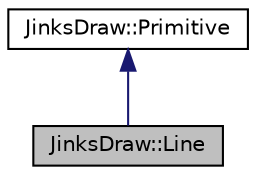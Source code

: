 digraph "JinksDraw::Line"
{
 // LATEX_PDF_SIZE
  edge [fontname="Helvetica",fontsize="10",labelfontname="Helvetica",labelfontsize="10"];
  node [fontname="Helvetica",fontsize="10",shape=record];
  Node2 [label="JinksDraw::Line",height=0.2,width=0.4,color="black", fillcolor="grey75", style="filled", fontcolor="black",tooltip="This class models a 2D line with starting and ending points."];
  Node3 -> Node2 [dir="back",color="midnightblue",fontsize="10",style="solid",fontname="Helvetica"];
  Node3 [label="JinksDraw::Primitive",height=0.2,width=0.4,color="black", fillcolor="white", style="filled",URL="$class_jinks_draw_1_1_primitive.html",tooltip="Empty class that all primitives inherit from. Useful for making lists."];
}
